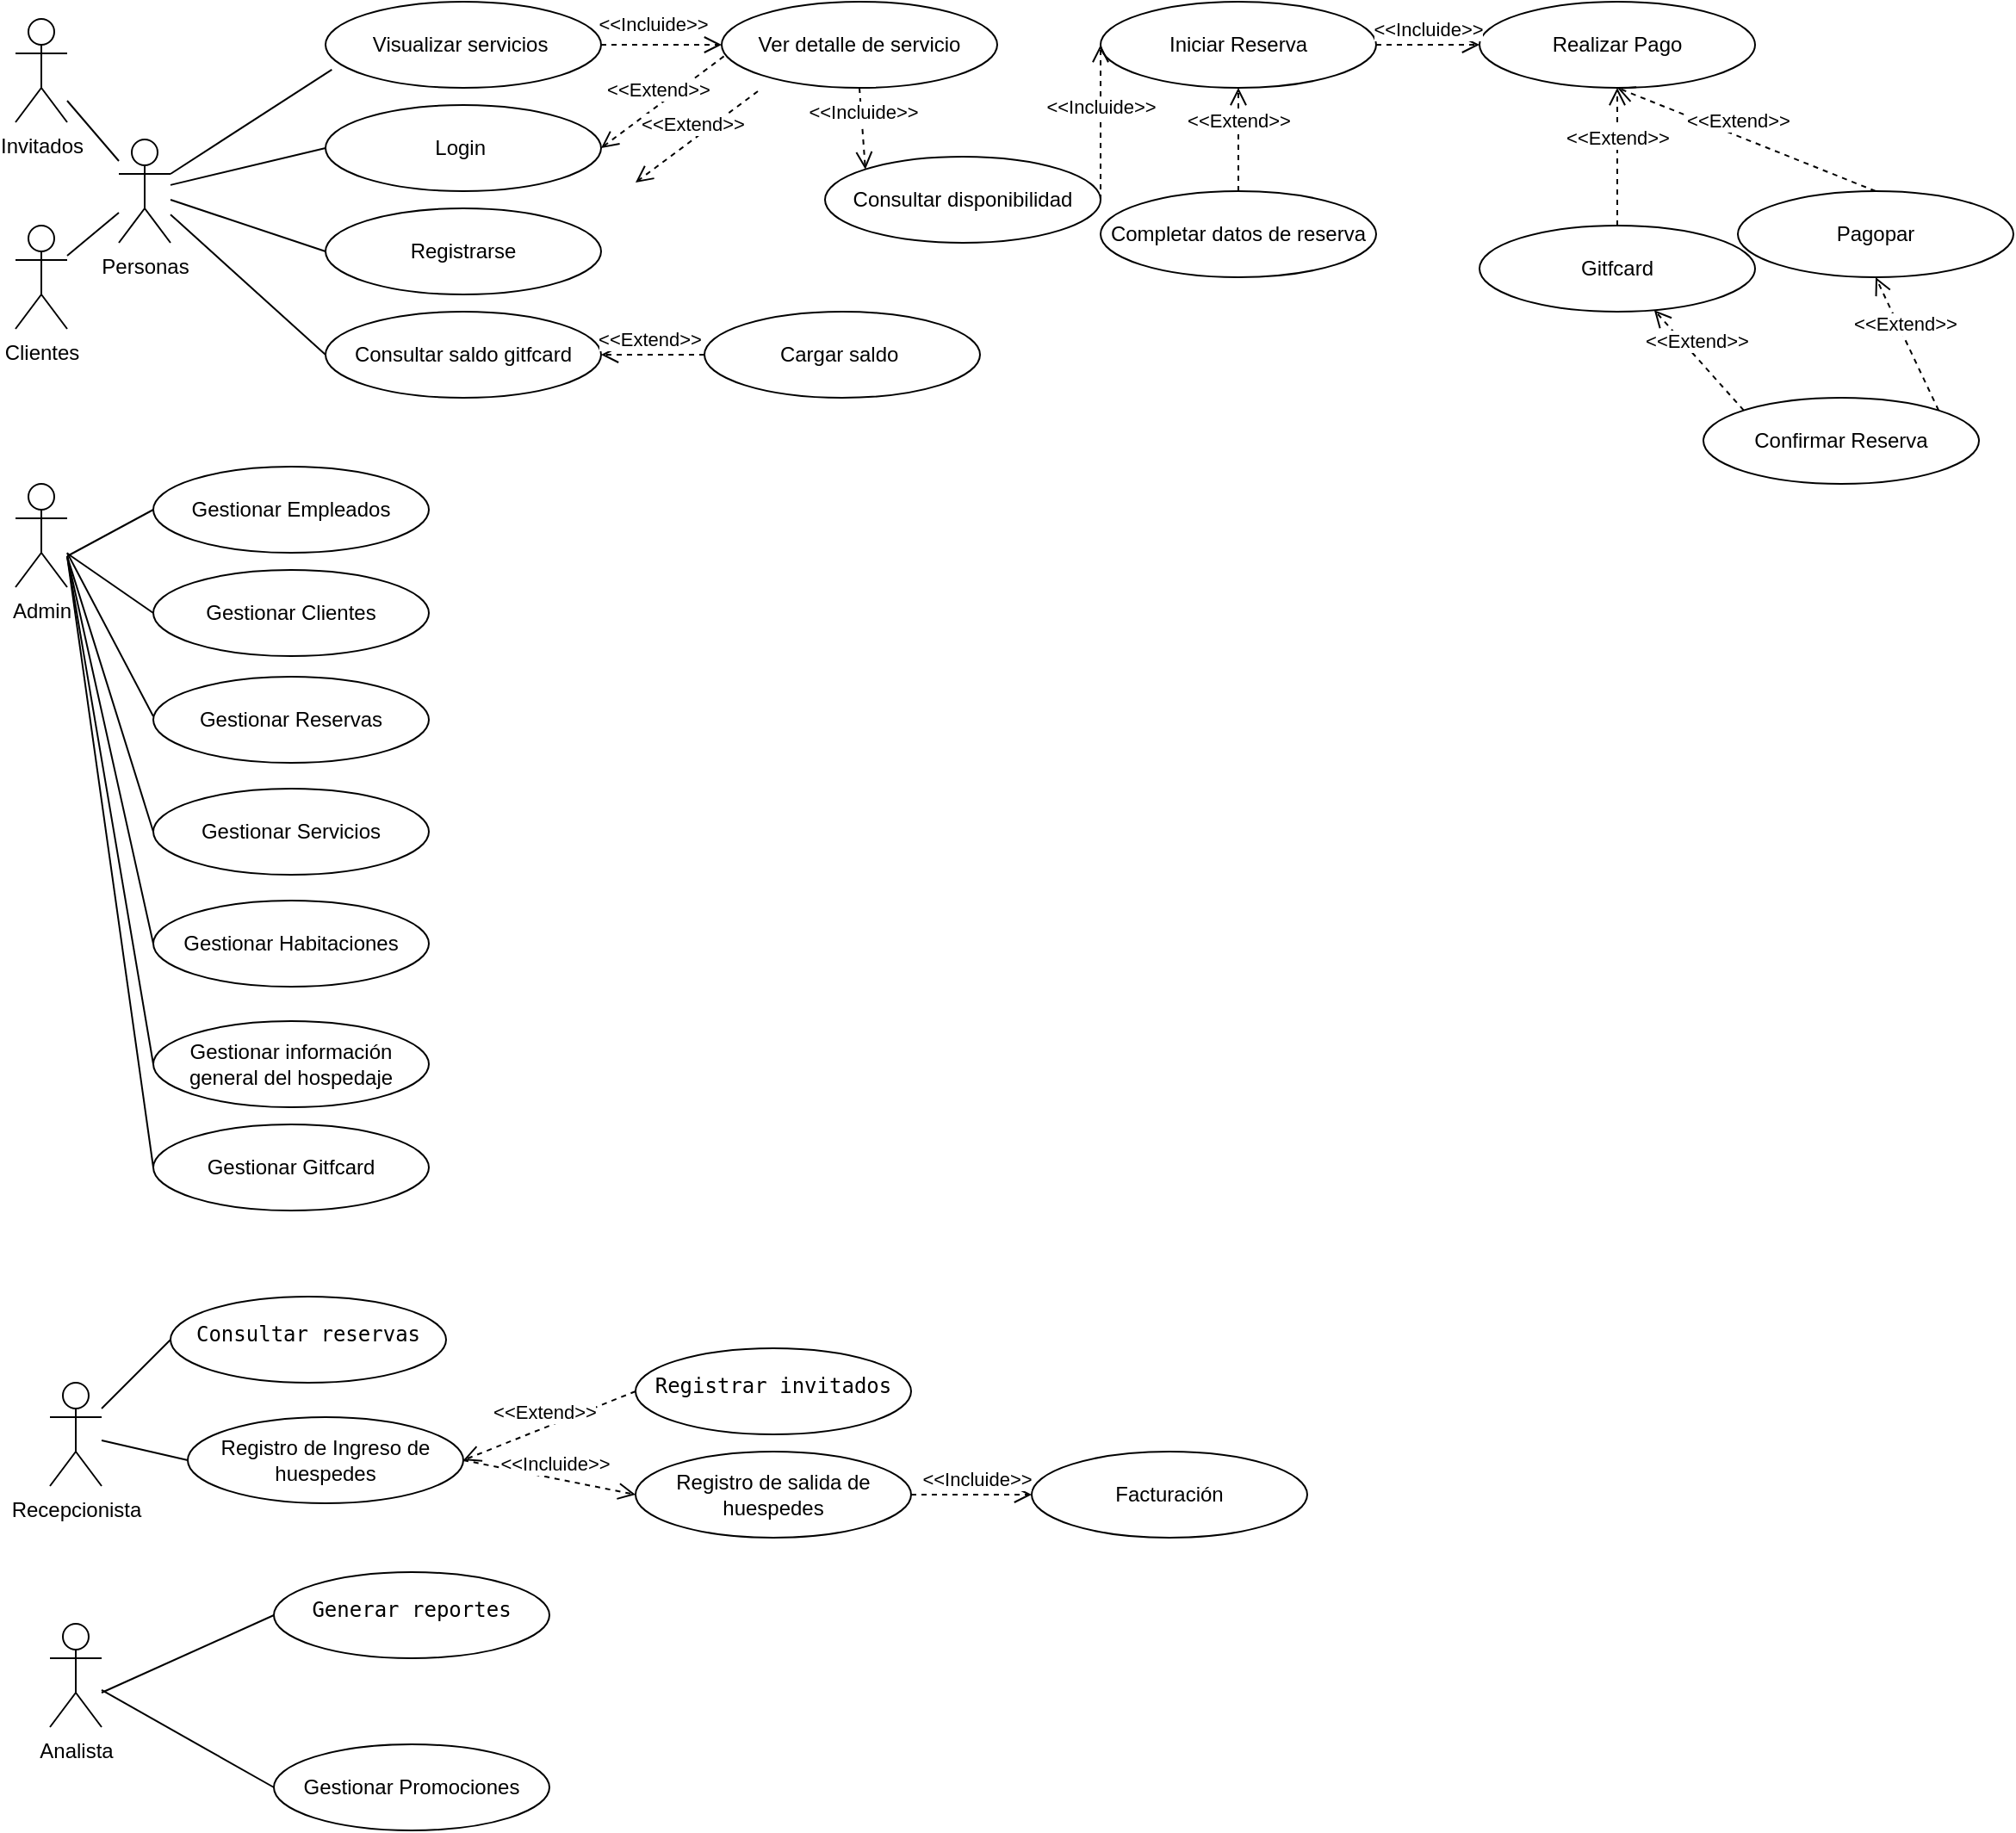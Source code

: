 <mxfile version="26.1.0">
  <diagram id="qPh7KLMrR9lY4QPwgJeI" name="CU1">
    <mxGraphModel dx="774" dy="393" grid="1" gridSize="10" guides="1" tooltips="1" connect="1" arrows="1" fold="1" page="1" pageScale="1" pageWidth="827" pageHeight="1169" math="0" shadow="0">
      <root>
        <mxCell id="0" />
        <mxCell id="1" parent="0" />
        <mxCell id="Fh4gEGgheuUcvEkILHCw-1" value="Invitados" style="shape=umlActor;verticalLabelPosition=bottom;verticalAlign=top;html=1;outlineConnect=0;" parent="1" vertex="1">
          <mxGeometry x="50" y="88" width="30" height="60" as="geometry" />
        </mxCell>
        <mxCell id="Fh4gEGgheuUcvEkILHCw-2" value="Clientes" style="shape=umlActor;verticalLabelPosition=bottom;verticalAlign=top;html=1;outlineConnect=0;" parent="1" vertex="1">
          <mxGeometry x="50" y="208" width="30" height="60" as="geometry" />
        </mxCell>
        <mxCell id="Fh4gEGgheuUcvEkILHCw-3" value="Personas" style="shape=umlActor;verticalLabelPosition=bottom;verticalAlign=top;html=1;outlineConnect=0;" parent="1" vertex="1">
          <mxGeometry x="110" y="158" width="30" height="60" as="geometry" />
        </mxCell>
        <mxCell id="Fh4gEGgheuUcvEkILHCw-4" value="Login&amp;nbsp;" style="ellipse;whiteSpace=wrap;html=1;" parent="1" vertex="1">
          <mxGeometry x="230" y="138" width="160" height="50" as="geometry" />
        </mxCell>
        <mxCell id="Fh4gEGgheuUcvEkILHCw-5" value="Ver detalle de servicio" style="ellipse;whiteSpace=wrap;html=1;" parent="1" vertex="1">
          <mxGeometry x="460" y="78" width="160" height="50" as="geometry" />
        </mxCell>
        <mxCell id="Fh4gEGgheuUcvEkILHCw-6" value="Consultar saldo gitfcard" style="ellipse;whiteSpace=wrap;html=1;" parent="1" vertex="1">
          <mxGeometry x="230" y="258" width="160" height="50" as="geometry" />
        </mxCell>
        <mxCell id="Fh4gEGgheuUcvEkILHCw-7" value="" style="endArrow=none;html=1;rounded=0;entryX=0;entryY=0.5;entryDx=0;entryDy=0;" parent="1" source="Fh4gEGgheuUcvEkILHCw-3" target="Fh4gEGgheuUcvEkILHCw-4" edge="1">
          <mxGeometry width="50" height="50" relative="1" as="geometry">
            <mxPoint x="410" y="208" as="sourcePoint" />
            <mxPoint x="460" y="158" as="targetPoint" />
          </mxGeometry>
        </mxCell>
        <mxCell id="Fh4gEGgheuUcvEkILHCw-8" value="Visualizar servicios&amp;nbsp;" style="ellipse;whiteSpace=wrap;html=1;" parent="1" vertex="1">
          <mxGeometry x="230" y="78" width="160" height="50" as="geometry" />
        </mxCell>
        <mxCell id="Fh4gEGgheuUcvEkILHCw-9" value="Iniciar Reserva" style="ellipse;whiteSpace=wrap;html=1;" parent="1" vertex="1">
          <mxGeometry x="680" y="78" width="160" height="50" as="geometry" />
        </mxCell>
        <mxCell id="Fh4gEGgheuUcvEkILHCw-10" value="Gestionar Empleados" style="ellipse;whiteSpace=wrap;html=1;" parent="1" vertex="1">
          <mxGeometry x="130" y="348" width="160" height="50" as="geometry" />
        </mxCell>
        <mxCell id="Fh4gEGgheuUcvEkILHCw-12" value="Realizar Pago" style="ellipse;whiteSpace=wrap;html=1;" parent="1" vertex="1">
          <mxGeometry x="900" y="78" width="160" height="50" as="geometry" />
        </mxCell>
        <mxCell id="Fh4gEGgheuUcvEkILHCw-13" value="" style="endArrow=none;html=1;rounded=0;entryX=0;entryY=0.5;entryDx=0;entryDy=0;" parent="1" source="Fh4gEGgheuUcvEkILHCw-3" target="Fh4gEGgheuUcvEkILHCw-6" edge="1">
          <mxGeometry width="50" height="50" relative="1" as="geometry">
            <mxPoint x="140" y="174" as="sourcePoint" />
            <mxPoint x="210" y="228" as="targetPoint" />
          </mxGeometry>
        </mxCell>
        <mxCell id="Fh4gEGgheuUcvEkILHCw-14" value="" style="endArrow=none;html=1;rounded=0;entryX=0.023;entryY=0.789;entryDx=0;entryDy=0;entryPerimeter=0;" parent="1" target="Fh4gEGgheuUcvEkILHCw-8" edge="1">
          <mxGeometry width="50" height="50" relative="1" as="geometry">
            <mxPoint x="140" y="178" as="sourcePoint" />
            <mxPoint x="190" y="128" as="targetPoint" />
          </mxGeometry>
        </mxCell>
        <mxCell id="Fh4gEGgheuUcvEkILHCw-15" value="&amp;lt;&amp;lt;Incluide&amp;gt;&amp;gt;" style="html=1;verticalAlign=bottom;endArrow=open;dashed=1;endSize=8;curved=0;rounded=0;exitX=1;exitY=0.5;exitDx=0;exitDy=0;entryX=0;entryY=0.5;entryDx=0;entryDy=0;" parent="1" source="GOupp1oVo7wXmN3YAVi5-4" target="Fh4gEGgheuUcvEkILHCw-9" edge="1">
          <mxGeometry relative="1" as="geometry">
            <mxPoint x="500" y="278" as="sourcePoint" />
            <mxPoint x="770" y="200" as="targetPoint" />
          </mxGeometry>
        </mxCell>
        <mxCell id="Fh4gEGgheuUcvEkILHCw-16" value="&amp;lt;&amp;lt;Incluide&amp;gt;&amp;gt;" style="html=1;verticalAlign=bottom;endArrow=open;dashed=1;endSize=8;curved=0;rounded=0;exitX=1;exitY=0.5;exitDx=0;exitDy=0;entryX=0;entryY=0.5;entryDx=0;entryDy=0;" parent="1" source="Fh4gEGgheuUcvEkILHCw-9" target="Fh4gEGgheuUcvEkILHCw-12" edge="1">
          <mxGeometry relative="1" as="geometry">
            <mxPoint x="560" y="221.55" as="sourcePoint" />
            <mxPoint x="900" y="118" as="targetPoint" />
          </mxGeometry>
        </mxCell>
        <mxCell id="Fh4gEGgheuUcvEkILHCw-17" value="&amp;lt;&amp;lt;Extend&amp;gt;&amp;gt;" style="html=1;verticalAlign=bottom;endArrow=open;dashed=1;endSize=8;curved=0;rounded=0;exitX=0.008;exitY=0.634;exitDx=0;exitDy=0;entryX=1;entryY=0.5;entryDx=0;entryDy=0;exitPerimeter=0;" parent="1" source="Fh4gEGgheuUcvEkILHCw-5" target="Fh4gEGgheuUcvEkILHCw-4" edge="1">
          <mxGeometry x="0.067" relative="1" as="geometry">
            <mxPoint x="520" y="158" as="sourcePoint" />
            <mxPoint x="520" y="233" as="targetPoint" />
            <mxPoint as="offset" />
          </mxGeometry>
        </mxCell>
        <mxCell id="Fh4gEGgheuUcvEkILHCw-20" value="" style="endArrow=none;html=1;rounded=0;" parent="1" source="Fh4gEGgheuUcvEkILHCw-2" target="Fh4gEGgheuUcvEkILHCw-3" edge="1">
          <mxGeometry width="50" height="50" relative="1" as="geometry">
            <mxPoint x="290" y="228" as="sourcePoint" />
            <mxPoint x="340" y="178" as="targetPoint" />
          </mxGeometry>
        </mxCell>
        <mxCell id="Fh4gEGgheuUcvEkILHCw-21" value="" style="endArrow=none;html=1;rounded=0;" parent="1" source="Fh4gEGgheuUcvEkILHCw-1" target="Fh4gEGgheuUcvEkILHCw-3" edge="1">
          <mxGeometry width="50" height="50" relative="1" as="geometry">
            <mxPoint x="90" y="236" as="sourcePoint" />
            <mxPoint x="100" y="178" as="targetPoint" />
          </mxGeometry>
        </mxCell>
        <mxCell id="Fh4gEGgheuUcvEkILHCw-22" value="Admin" style="shape=umlActor;verticalLabelPosition=bottom;verticalAlign=top;html=1;outlineConnect=0;" parent="1" vertex="1">
          <mxGeometry x="50" y="358" width="30" height="60" as="geometry" />
        </mxCell>
        <mxCell id="Fh4gEGgheuUcvEkILHCw-23" value="Gestionar Clientes" style="ellipse;whiteSpace=wrap;html=1;" parent="1" vertex="1">
          <mxGeometry x="130" y="408" width="160" height="50" as="geometry" />
        </mxCell>
        <mxCell id="Fh4gEGgheuUcvEkILHCw-24" value="" style="endArrow=none;html=1;rounded=0;entryX=0;entryY=0.5;entryDx=0;entryDy=0;" parent="1" target="Fh4gEGgheuUcvEkILHCw-10" edge="1">
          <mxGeometry width="50" height="50" relative="1" as="geometry">
            <mxPoint x="80" y="400" as="sourcePoint" />
            <mxPoint x="410" y="278" as="targetPoint" />
          </mxGeometry>
        </mxCell>
        <mxCell id="Fh4gEGgheuUcvEkILHCw-25" value="" style="endArrow=none;html=1;rounded=0;entryX=0;entryY=0.5;entryDx=0;entryDy=0;" parent="1" source="Fh4gEGgheuUcvEkILHCw-22" target="Fh4gEGgheuUcvEkILHCw-23" edge="1">
          <mxGeometry width="50" height="50" relative="1" as="geometry">
            <mxPoint x="360" y="328" as="sourcePoint" />
            <mxPoint x="410" y="278" as="targetPoint" />
          </mxGeometry>
        </mxCell>
        <mxCell id="Fh4gEGgheuUcvEkILHCw-26" value="&lt;table&gt;&lt;tbody&gt;&lt;tr&gt;&lt;td data-end=&quot;2573&quot; data-start=&quot;2550&quot; data-col-size=&quot;sm&quot;&gt;&lt;code data-end=&quot;2572&quot; data-start=&quot;2552&quot;&gt;Consultar reservas&lt;/code&gt;&lt;/td&gt;&lt;/tr&gt;&lt;/tbody&gt;&lt;/table&gt;&lt;table&gt;&lt;tbody&gt;&lt;tr&gt;&lt;td data-end=&quot;2632&quot; data-start=&quot;2573&quot; data-col-size=&quot;md&quot;&gt;&lt;/td&gt;&lt;/tr&gt;&lt;/tbody&gt;&lt;/table&gt;" style="ellipse;whiteSpace=wrap;html=1;" parent="1" vertex="1">
          <mxGeometry x="140" y="830" width="160" height="50" as="geometry" />
        </mxCell>
        <mxCell id="Fh4gEGgheuUcvEkILHCw-27" value="Recepcionista" style="shape=umlActor;verticalLabelPosition=bottom;verticalAlign=top;html=1;outlineConnect=0;" parent="1" vertex="1">
          <mxGeometry x="70" y="880" width="30" height="60" as="geometry" />
        </mxCell>
        <mxCell id="Fh4gEGgheuUcvEkILHCw-28" value="Registro de Ingreso de huespedes" style="ellipse;whiteSpace=wrap;html=1;" parent="1" vertex="1">
          <mxGeometry x="150" y="900" width="160" height="50" as="geometry" />
        </mxCell>
        <mxCell id="Fh4gEGgheuUcvEkILHCw-29" value="" style="endArrow=none;html=1;rounded=0;entryX=0;entryY=0.5;entryDx=0;entryDy=0;" parent="1" source="Fh4gEGgheuUcvEkILHCw-27" target="Fh4gEGgheuUcvEkILHCw-26" edge="1">
          <mxGeometry width="50" height="50" relative="1" as="geometry">
            <mxPoint x="380" y="850" as="sourcePoint" />
            <mxPoint x="430" y="800" as="targetPoint" />
          </mxGeometry>
        </mxCell>
        <mxCell id="Fh4gEGgheuUcvEkILHCw-30" value="" style="endArrow=none;html=1;rounded=0;entryX=0;entryY=0.5;entryDx=0;entryDy=0;" parent="1" source="Fh4gEGgheuUcvEkILHCw-27" target="Fh4gEGgheuUcvEkILHCw-28" edge="1">
          <mxGeometry width="50" height="50" relative="1" as="geometry">
            <mxPoint x="380" y="850" as="sourcePoint" />
            <mxPoint x="430" y="800" as="targetPoint" />
          </mxGeometry>
        </mxCell>
        <mxCell id="Fh4gEGgheuUcvEkILHCw-32" value="Registro de salida de huespedes" style="ellipse;whiteSpace=wrap;html=1;" parent="1" vertex="1">
          <mxGeometry x="410" y="920" width="160" height="50" as="geometry" />
        </mxCell>
        <mxCell id="Fh4gEGgheuUcvEkILHCw-33" value="&amp;lt;&amp;lt;Incluide&amp;gt;&amp;gt;" style="html=1;verticalAlign=bottom;endArrow=open;dashed=1;endSize=8;curved=0;rounded=0;entryX=0;entryY=0.5;entryDx=0;entryDy=0;exitX=1;exitY=0.5;exitDx=0;exitDy=0;" parent="1" source="Fh4gEGgheuUcvEkILHCw-28" target="Fh4gEGgheuUcvEkILHCw-32" edge="1">
          <mxGeometry x="0.067" relative="1" as="geometry">
            <mxPoint x="720" y="670" as="sourcePoint" />
            <mxPoint x="720" y="730" as="targetPoint" />
            <mxPoint as="offset" />
          </mxGeometry>
        </mxCell>
        <mxCell id="Fh4gEGgheuUcvEkILHCw-34" value="Facturación" style="ellipse;whiteSpace=wrap;html=1;" parent="1" vertex="1">
          <mxGeometry x="640" y="920" width="160" height="50" as="geometry" />
        </mxCell>
        <mxCell id="Fh4gEGgheuUcvEkILHCw-35" value="&amp;lt;&amp;lt;Incluide&amp;gt;&amp;gt;" style="html=1;verticalAlign=bottom;endArrow=open;dashed=1;endSize=8;curved=0;rounded=0;entryX=0;entryY=0.5;entryDx=0;entryDy=0;exitX=1;exitY=0.5;exitDx=0;exitDy=0;" parent="1" target="Fh4gEGgheuUcvEkILHCw-34" edge="1" source="Fh4gEGgheuUcvEkILHCw-32">
          <mxGeometry x="0.067" relative="1" as="geometry">
            <mxPoint x="580" y="915" as="sourcePoint" />
            <mxPoint x="630" y="905" as="targetPoint" />
            <mxPoint as="offset" />
          </mxGeometry>
        </mxCell>
        <mxCell id="Fh4gEGgheuUcvEkILHCw-36" value="Analista" style="shape=umlActor;verticalLabelPosition=bottom;verticalAlign=top;html=1;outlineConnect=0;" parent="1" vertex="1">
          <mxGeometry x="70" y="1020" width="30" height="60" as="geometry" />
        </mxCell>
        <mxCell id="Fh4gEGgheuUcvEkILHCw-37" value="Gestionar Promociones" style="ellipse;whiteSpace=wrap;html=1;" parent="1" vertex="1">
          <mxGeometry x="200" y="1090" width="160" height="50" as="geometry" />
        </mxCell>
        <mxCell id="Fh4gEGgheuUcvEkILHCw-39" value="" style="endArrow=none;html=1;rounded=0;entryX=0;entryY=0.5;entryDx=0;entryDy=0;exitX=1;exitY=0.667;exitDx=0;exitDy=0;exitPerimeter=0;" parent="1" source="Fh4gEGgheuUcvEkILHCw-22" edge="1">
          <mxGeometry width="50" height="50" relative="1" as="geometry">
            <mxPoint x="90" y="408" as="sourcePoint" />
            <mxPoint x="130" y="493" as="targetPoint" />
          </mxGeometry>
        </mxCell>
        <mxCell id="Fh4gEGgheuUcvEkILHCw-41" value="" style="endArrow=none;html=1;rounded=0;entryX=0;entryY=0.5;entryDx=0;entryDy=0;" parent="1" source="Fh4gEGgheuUcvEkILHCw-36" target="Fh4gEGgheuUcvEkILHCw-37" edge="1">
          <mxGeometry width="50" height="50" relative="1" as="geometry">
            <mxPoint x="-1150" y="765" as="sourcePoint" />
            <mxPoint x="-1100" y="753" as="targetPoint" />
          </mxGeometry>
        </mxCell>
        <mxCell id="GOupp1oVo7wXmN3YAVi5-1" value="Registrarse" style="ellipse;whiteSpace=wrap;html=1;" vertex="1" parent="1">
          <mxGeometry x="230" y="198" width="160" height="50" as="geometry" />
        </mxCell>
        <mxCell id="GOupp1oVo7wXmN3YAVi5-2" value="" style="endArrow=none;html=1;rounded=0;entryX=0;entryY=0.5;entryDx=0;entryDy=0;" edge="1" parent="1" target="GOupp1oVo7wXmN3YAVi5-1" source="Fh4gEGgheuUcvEkILHCw-3">
          <mxGeometry width="50" height="50" relative="1" as="geometry">
            <mxPoint x="130" y="209.957" as="sourcePoint" />
            <mxPoint x="460" y="218" as="targetPoint" />
          </mxGeometry>
        </mxCell>
        <mxCell id="GOupp1oVo7wXmN3YAVi5-3" value="&amp;lt;&amp;lt;Incluide&amp;gt;&amp;gt;" style="html=1;verticalAlign=bottom;endArrow=open;dashed=1;endSize=8;curved=0;rounded=0;" edge="1" parent="1" target="Fh4gEGgheuUcvEkILHCw-5">
          <mxGeometry x="-0.143" y="3" relative="1" as="geometry">
            <mxPoint x="390" y="103" as="sourcePoint" />
            <mxPoint x="460" y="108" as="targetPoint" />
            <mxPoint as="offset" />
          </mxGeometry>
        </mxCell>
        <mxCell id="GOupp1oVo7wXmN3YAVi5-4" value="Consultar disponibilidad" style="ellipse;whiteSpace=wrap;html=1;" vertex="1" parent="1">
          <mxGeometry x="520" y="168" width="160" height="50" as="geometry" />
        </mxCell>
        <mxCell id="GOupp1oVo7wXmN3YAVi5-5" value="&amp;lt;&amp;lt;Incluide&amp;gt;&amp;gt;" style="html=1;verticalAlign=bottom;endArrow=open;dashed=1;endSize=8;curved=0;rounded=0;exitX=0.5;exitY=1;exitDx=0;exitDy=0;entryX=0;entryY=0;entryDx=0;entryDy=0;" edge="1" parent="1" source="Fh4gEGgheuUcvEkILHCw-5" target="GOupp1oVo7wXmN3YAVi5-4">
          <mxGeometry relative="1" as="geometry">
            <mxPoint x="620" y="102.65" as="sourcePoint" />
            <mxPoint x="700" y="103" as="targetPoint" />
          </mxGeometry>
        </mxCell>
        <mxCell id="GOupp1oVo7wXmN3YAVi5-7" value="Completar datos de reserva" style="ellipse;whiteSpace=wrap;html=1;" vertex="1" parent="1">
          <mxGeometry x="680" y="188" width="160" height="50" as="geometry" />
        </mxCell>
        <mxCell id="GOupp1oVo7wXmN3YAVi5-8" value="&amp;lt;&amp;lt;Extend&amp;gt;&amp;gt;" style="html=1;verticalAlign=bottom;endArrow=open;dashed=1;endSize=8;curved=0;rounded=0;entryX=0.5;entryY=1;entryDx=0;entryDy=0;exitX=0.5;exitY=0;exitDx=0;exitDy=0;" edge="1" parent="1" source="GOupp1oVo7wXmN3YAVi5-7" target="Fh4gEGgheuUcvEkILHCw-9">
          <mxGeometry x="0.067" relative="1" as="geometry">
            <mxPoint x="1040" y="180" as="sourcePoint" />
            <mxPoint x="1030" y="140" as="targetPoint" />
            <mxPoint as="offset" />
            <Array as="points" />
          </mxGeometry>
        </mxCell>
        <mxCell id="GOupp1oVo7wXmN3YAVi5-9" value="Confirmar Reserva" style="ellipse;whiteSpace=wrap;html=1;" vertex="1" parent="1">
          <mxGeometry x="1030" y="308" width="160" height="50" as="geometry" />
        </mxCell>
        <mxCell id="GOupp1oVo7wXmN3YAVi5-10" value="Pagopar" style="ellipse;whiteSpace=wrap;html=1;" vertex="1" parent="1">
          <mxGeometry x="1050" y="188" width="160" height="50" as="geometry" />
        </mxCell>
        <mxCell id="GOupp1oVo7wXmN3YAVi5-11" value="Gitfcard" style="ellipse;whiteSpace=wrap;html=1;" vertex="1" parent="1">
          <mxGeometry x="900" y="208" width="160" height="50" as="geometry" />
        </mxCell>
        <mxCell id="GOupp1oVo7wXmN3YAVi5-12" value="&amp;lt;&amp;lt;Extend&amp;gt;&amp;gt;" style="html=1;verticalAlign=bottom;endArrow=open;dashed=1;endSize=8;curved=0;rounded=0;exitX=0.5;exitY=0;exitDx=0;exitDy=0;entryX=0.5;entryY=1;entryDx=0;entryDy=0;" edge="1" parent="1" source="GOupp1oVo7wXmN3YAVi5-11" target="Fh4gEGgheuUcvEkILHCw-12">
          <mxGeometry x="0.067" relative="1" as="geometry">
            <mxPoint x="1040" y="198" as="sourcePoint" />
            <mxPoint x="922.618" y="222.42" as="targetPoint" />
            <mxPoint as="offset" />
            <Array as="points" />
          </mxGeometry>
        </mxCell>
        <mxCell id="GOupp1oVo7wXmN3YAVi5-13" value="&amp;lt;&amp;lt;Extend&amp;gt;&amp;gt;" style="html=1;verticalAlign=bottom;endArrow=open;dashed=1;endSize=8;curved=0;rounded=0;exitX=0.5;exitY=0;exitDx=0;exitDy=0;entryX=0.5;entryY=1;entryDx=0;entryDy=0;" edge="1" parent="1" source="GOupp1oVo7wXmN3YAVi5-10" target="Fh4gEGgheuUcvEkILHCw-12">
          <mxGeometry x="0.067" relative="1" as="geometry">
            <mxPoint x="1220" y="278" as="sourcePoint" />
            <mxPoint x="1023.36" y="217.5" as="targetPoint" />
            <mxPoint as="offset" />
            <Array as="points" />
          </mxGeometry>
        </mxCell>
        <mxCell id="GOupp1oVo7wXmN3YAVi5-14" value="&amp;lt;&amp;lt;Extend&amp;gt;&amp;gt;" style="html=1;verticalAlign=bottom;endArrow=open;dashed=1;endSize=8;curved=0;rounded=0;exitX=0;exitY=0;exitDx=0;exitDy=0;" edge="1" parent="1" source="GOupp1oVo7wXmN3YAVi5-9" target="GOupp1oVo7wXmN3YAVi5-11">
          <mxGeometry x="0.067" relative="1" as="geometry">
            <mxPoint x="1220" y="278" as="sourcePoint" />
            <mxPoint x="1260" y="230" as="targetPoint" />
            <mxPoint as="offset" />
            <Array as="points" />
          </mxGeometry>
        </mxCell>
        <mxCell id="GOupp1oVo7wXmN3YAVi5-15" value="&amp;lt;&amp;lt;Extend&amp;gt;&amp;gt;" style="html=1;verticalAlign=bottom;endArrow=open;dashed=1;endSize=8;curved=0;rounded=0;exitX=1;exitY=0;exitDx=0;exitDy=0;entryX=0.5;entryY=1;entryDx=0;entryDy=0;" edge="1" parent="1" source="GOupp1oVo7wXmN3YAVi5-9" target="GOupp1oVo7wXmN3YAVi5-10">
          <mxGeometry x="0.067" relative="1" as="geometry">
            <mxPoint x="1263" y="375" as="sourcePoint" />
            <mxPoint x="1235" y="328" as="targetPoint" />
            <mxPoint as="offset" />
            <Array as="points" />
          </mxGeometry>
        </mxCell>
        <mxCell id="GOupp1oVo7wXmN3YAVi5-16" value="Gestionar Servicios" style="ellipse;whiteSpace=wrap;html=1;" vertex="1" parent="1">
          <mxGeometry x="130" y="535" width="160" height="50" as="geometry" />
        </mxCell>
        <mxCell id="GOupp1oVo7wXmN3YAVi5-17" value="Gestionar Reservas" style="ellipse;whiteSpace=wrap;html=1;" vertex="1" parent="1">
          <mxGeometry x="130" y="470" width="160" height="50" as="geometry" />
        </mxCell>
        <mxCell id="GOupp1oVo7wXmN3YAVi5-18" value="Gestionar Habitaciones" style="ellipse;whiteSpace=wrap;html=1;" vertex="1" parent="1">
          <mxGeometry x="130" y="600" width="160" height="50" as="geometry" />
        </mxCell>
        <mxCell id="GOupp1oVo7wXmN3YAVi5-20" value="Gestionar Gitfcard" style="ellipse;whiteSpace=wrap;html=1;" vertex="1" parent="1">
          <mxGeometry x="130" y="730" width="160" height="50" as="geometry" />
        </mxCell>
        <mxCell id="GOupp1oVo7wXmN3YAVi5-21" value="" style="endArrow=none;html=1;rounded=0;entryX=0;entryY=0.5;entryDx=0;entryDy=0;" edge="1" parent="1" target="GOupp1oVo7wXmN3YAVi5-16">
          <mxGeometry width="50" height="50" relative="1" as="geometry">
            <mxPoint x="80" y="400" as="sourcePoint" />
            <mxPoint x="140" y="503" as="targetPoint" />
          </mxGeometry>
        </mxCell>
        <mxCell id="GOupp1oVo7wXmN3YAVi5-22" value="" style="endArrow=none;html=1;rounded=0;entryX=0;entryY=0.5;entryDx=0;entryDy=0;" edge="1" parent="1" target="GOupp1oVo7wXmN3YAVi5-18">
          <mxGeometry width="50" height="50" relative="1" as="geometry">
            <mxPoint x="80" y="400" as="sourcePoint" />
            <mxPoint x="150" y="513" as="targetPoint" />
          </mxGeometry>
        </mxCell>
        <mxCell id="GOupp1oVo7wXmN3YAVi5-23" value="" style="endArrow=none;html=1;rounded=0;entryX=0;entryY=0.5;entryDx=0;entryDy=0;" edge="1" parent="1" target="GOupp1oVo7wXmN3YAVi5-35">
          <mxGeometry width="50" height="50" relative="1" as="geometry">
            <mxPoint x="80" y="400" as="sourcePoint" />
            <mxPoint x="130" y="700" as="targetPoint" />
          </mxGeometry>
        </mxCell>
        <mxCell id="GOupp1oVo7wXmN3YAVi5-24" value="" style="endArrow=none;html=1;rounded=0;entryX=0;entryY=0.5;entryDx=0;entryDy=0;" edge="1" parent="1" target="GOupp1oVo7wXmN3YAVi5-20">
          <mxGeometry width="50" height="50" relative="1" as="geometry">
            <mxPoint x="80" y="400" as="sourcePoint" />
            <mxPoint x="170" y="533" as="targetPoint" />
          </mxGeometry>
        </mxCell>
        <mxCell id="GOupp1oVo7wXmN3YAVi5-25" value="Cargar saldo&amp;nbsp;" style="ellipse;whiteSpace=wrap;html=1;" vertex="1" parent="1">
          <mxGeometry x="450" y="258" width="160" height="50" as="geometry" />
        </mxCell>
        <mxCell id="GOupp1oVo7wXmN3YAVi5-26" value="&amp;lt;&amp;lt;Extend&amp;gt;&amp;gt;" style="html=1;verticalAlign=bottom;endArrow=open;dashed=1;endSize=8;curved=0;rounded=0;exitX=0;exitY=0.5;exitDx=0;exitDy=0;entryX=1;entryY=0.5;entryDx=0;entryDy=0;" edge="1" parent="1" source="GOupp1oVo7wXmN3YAVi5-25" target="Fh4gEGgheuUcvEkILHCw-6">
          <mxGeometry x="0.067" relative="1" as="geometry">
            <mxPoint x="471" y="120" as="sourcePoint" />
            <mxPoint x="400" y="173" as="targetPoint" />
            <mxPoint as="offset" />
          </mxGeometry>
        </mxCell>
        <mxCell id="GOupp1oVo7wXmN3YAVi5-29" value="&amp;lt;&amp;lt;Extend&amp;gt;&amp;gt;" style="html=1;verticalAlign=bottom;endArrow=open;dashed=1;endSize=8;curved=0;rounded=0;exitX=0.008;exitY=0.634;exitDx=0;exitDy=0;entryX=1;entryY=0.5;entryDx=0;entryDy=0;exitPerimeter=0;" edge="1" parent="1">
          <mxGeometry x="0.067" relative="1" as="geometry">
            <mxPoint x="481" y="130" as="sourcePoint" />
            <mxPoint x="410" y="183" as="targetPoint" />
            <mxPoint as="offset" />
          </mxGeometry>
        </mxCell>
        <mxCell id="GOupp1oVo7wXmN3YAVi5-30" value="&lt;table&gt;&lt;tbody&gt;&lt;tr&gt;&lt;td data-col-size=&quot;sm&quot; data-end=&quot;2469&quot; data-start=&quot;2445&quot;&gt;&lt;code data-end=&quot;2468&quot; data-start=&quot;2447&quot;&gt;Registrar invitados&lt;/code&gt;&lt;/td&gt;&lt;/tr&gt;&lt;/tbody&gt;&lt;/table&gt;&lt;table&gt;&lt;tbody&gt;&lt;tr&gt;&lt;td data-col-size=&quot;md&quot; data-end=&quot;2525&quot; data-start=&quot;2469&quot;&gt;&lt;/td&gt;&lt;/tr&gt;&lt;/tbody&gt;&lt;/table&gt;" style="ellipse;whiteSpace=wrap;html=1;" vertex="1" parent="1">
          <mxGeometry x="410" y="860" width="160" height="50" as="geometry" />
        </mxCell>
        <mxCell id="GOupp1oVo7wXmN3YAVi5-31" value="&amp;lt;&amp;lt;Extend&amp;gt;&amp;gt;" style="html=1;verticalAlign=bottom;endArrow=open;dashed=1;endSize=8;curved=0;rounded=0;exitX=0;exitY=0.5;exitDx=0;exitDy=0;entryX=1;entryY=0.5;entryDx=0;entryDy=0;" edge="1" parent="1" source="GOupp1oVo7wXmN3YAVi5-30" target="Fh4gEGgheuUcvEkILHCw-28">
          <mxGeometry x="0.067" relative="1" as="geometry">
            <mxPoint x="460" y="293" as="sourcePoint" />
            <mxPoint x="400" y="293" as="targetPoint" />
            <mxPoint as="offset" />
          </mxGeometry>
        </mxCell>
        <mxCell id="GOupp1oVo7wXmN3YAVi5-32" value="&lt;table&gt;&lt;tbody&gt;&lt;tr data-end=&quot;2751&quot; data-start=&quot;2707&quot;&gt;&lt;td data-end=&quot;2751&quot; data-start=&quot;2729&quot; data-col-size=&quot;md&quot;&gt;&lt;code data-end=&quot;2749&quot; data-start=&quot;2731&quot;&gt;Generar reportes&lt;/code&gt;&lt;/td&gt;&lt;/tr&gt;&lt;/tbody&gt;&lt;/table&gt;&lt;table&gt;&lt;tbody&gt;&lt;tr data-end=&quot;2820&quot; data-start=&quot;2752&quot;&gt;&lt;td data-col-size=&quot;sm&quot; data-end=&quot;2771&quot; data-start=&quot;2752&quot;&gt;&lt;/td&gt;&lt;/tr&gt;&lt;/tbody&gt;&lt;/table&gt;" style="ellipse;whiteSpace=wrap;html=1;" vertex="1" parent="1">
          <mxGeometry x="200" y="990" width="160" height="50" as="geometry" />
        </mxCell>
        <mxCell id="GOupp1oVo7wXmN3YAVi5-33" value="" style="endArrow=none;html=1;rounded=0;entryX=0;entryY=0.5;entryDx=0;entryDy=0;" edge="1" parent="1" target="GOupp1oVo7wXmN3YAVi5-32">
          <mxGeometry width="50" height="50" relative="1" as="geometry">
            <mxPoint x="100" y="1060" as="sourcePoint" />
            <mxPoint x="190" y="1115" as="targetPoint" />
          </mxGeometry>
        </mxCell>
        <mxCell id="GOupp1oVo7wXmN3YAVi5-35" value="Gestionar&amp;nbsp;información general del hospedaje" style="ellipse;whiteSpace=wrap;html=1;" vertex="1" parent="1">
          <mxGeometry x="130" y="670" width="160" height="50" as="geometry" />
        </mxCell>
      </root>
    </mxGraphModel>
  </diagram>
</mxfile>
